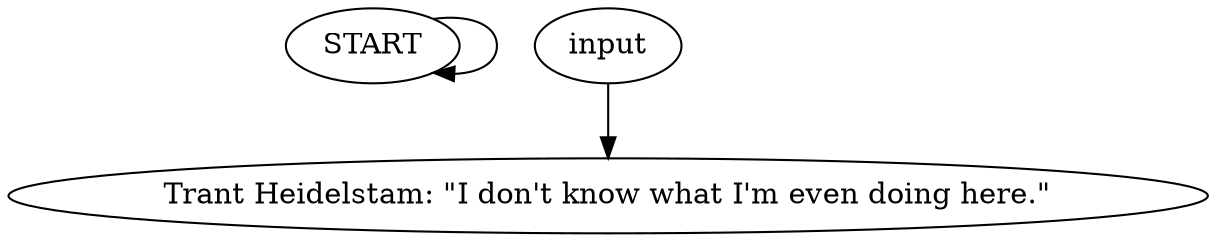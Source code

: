 # VILLAGE / TRANT HEIDELSTAM barks
# your old posse. formerly near FELD electrics building with his kid
# ==================================================
digraph G {
	  0 [label="START"];
	  1 [label="input"];
	  2 [label="Trant Heidelstam: \"I don't know what I'm even doing here.\""];
	  0 -> 0
	  1 -> 2
}

